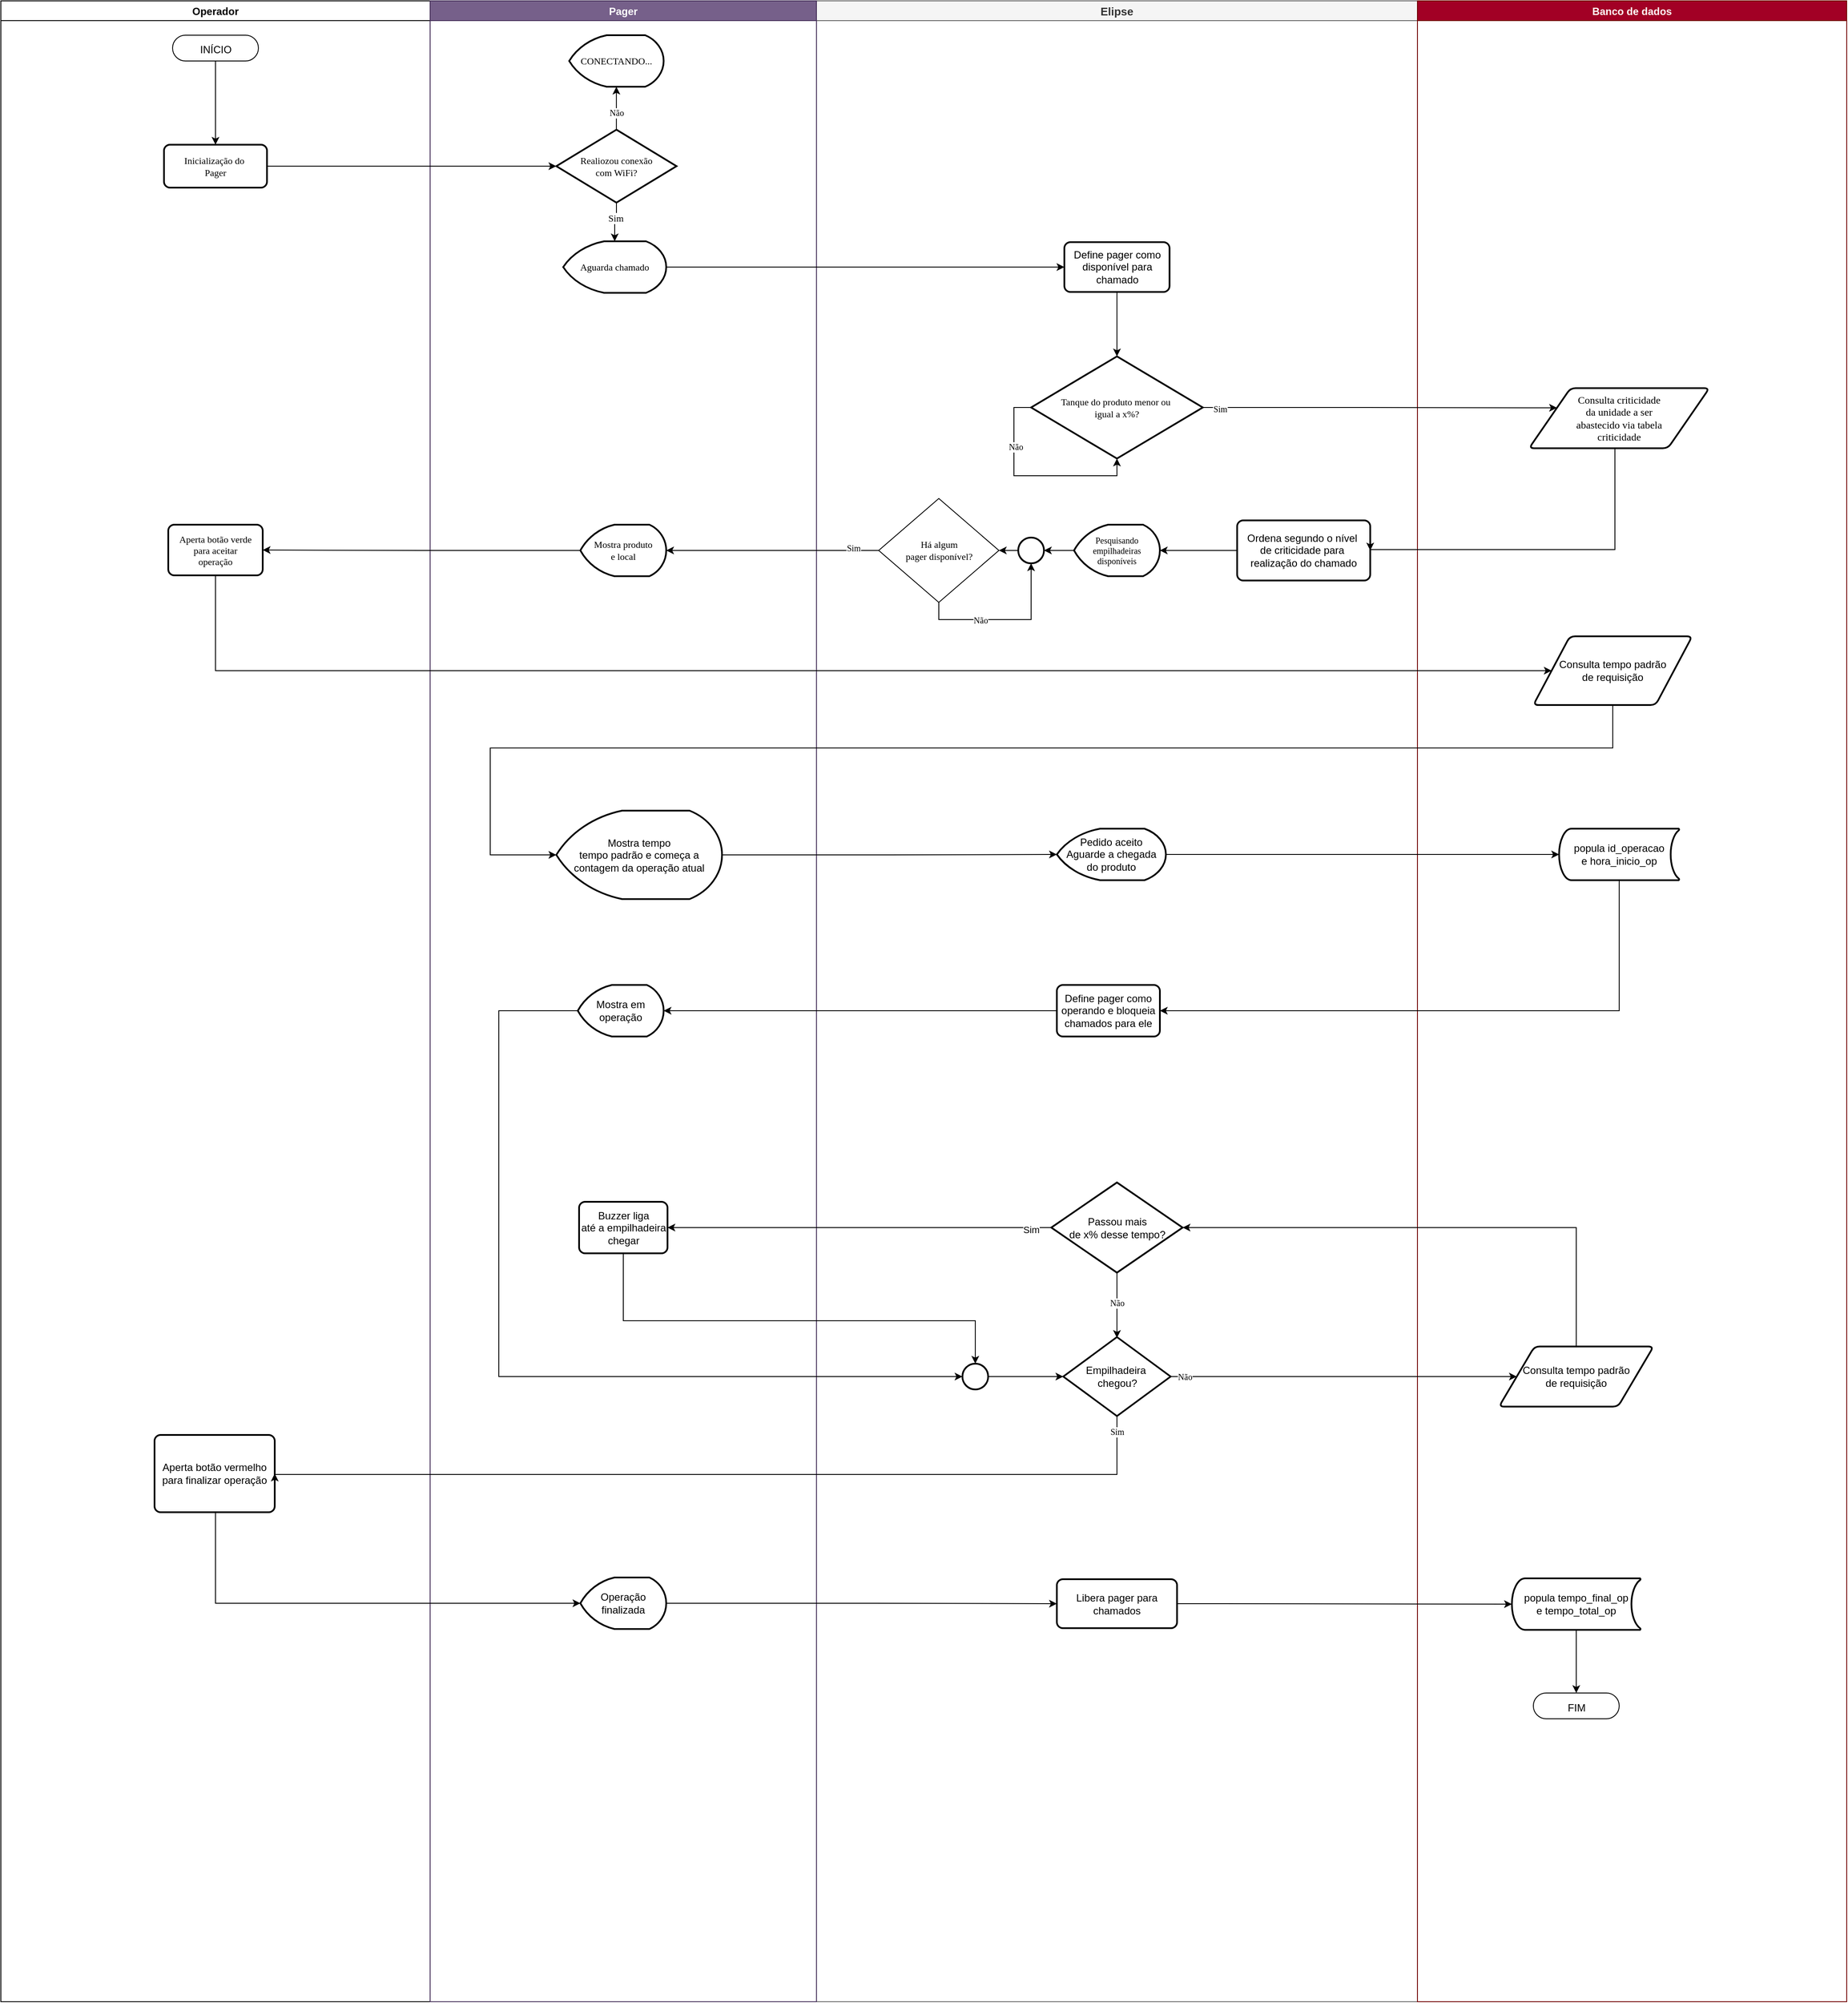 <mxfile version="20.2.4" type="device"><diagram id="C5RBs43oDa-KdzZeNtuy" name="Page-1"><mxGraphModel dx="3472" dy="1952" grid="1" gridSize="10" guides="1" tooltips="1" connect="1" arrows="1" fold="1" page="1" pageScale="1" pageWidth="1654" pageHeight="1169" math="0" shadow="0"><root><mxCell id="WIyWlLk6GJQsqaUBKTNV-0"/><mxCell id="WIyWlLk6GJQsqaUBKTNV-1" parent="WIyWlLk6GJQsqaUBKTNV-0"/><mxCell id="_cv4jqZ-8VD1wE39_pZX-53" value="Elipse" style="swimlane;fillColor=#f5f5f5;fontColor=#333333;strokeColor=#666666;resizable=1;fixedWidth=1;movable=0;fontSize=13;" parent="WIyWlLk6GJQsqaUBKTNV-1" vertex="1"><mxGeometry x="950" width="700" height="2330" as="geometry"/></mxCell><mxCell id="_cv4jqZ-8VD1wE39_pZX-84" value="Tanque do produto menor ou&amp;nbsp;&lt;br&gt;igual a x%?" style="strokeWidth=2;html=1;shape=mxgraph.flowchart.decision;whiteSpace=wrap;fontFamily=Verdana;fontSize=11;" parent="_cv4jqZ-8VD1wE39_pZX-53" vertex="1"><mxGeometry x="250" y="414" width="200" height="119" as="geometry"/></mxCell><mxCell id="nsGBpXfsjarQeDxXtJxV-6" value="Empilhadeira&amp;nbsp;&lt;br&gt;chegou?" style="strokeWidth=2;html=1;shape=mxgraph.flowchart.decision;whiteSpace=wrap;" parent="_cv4jqZ-8VD1wE39_pZX-53" vertex="1"><mxGeometry x="287.5" y="1556" width="125" height="92" as="geometry"/></mxCell><mxCell id="9jGPbKWwg85z3jc89KNh-104" style="edgeStyle=orthogonalEdgeStyle;rounded=0;orthogonalLoop=1;jettySize=auto;html=1;exitX=0.5;exitY=1;exitDx=0;exitDy=0;entryX=0.5;entryY=0;entryDx=0;entryDy=0;entryPerimeter=0;fontFamily=Verdana;fontSize=10;" parent="_cv4jqZ-8VD1wE39_pZX-53" source="nsGBpXfsjarQeDxXtJxV-58" target="_cv4jqZ-8VD1wE39_pZX-84" edge="1"><mxGeometry relative="1" as="geometry"/></mxCell><mxCell id="nsGBpXfsjarQeDxXtJxV-58" value="Define pager como disponível para chamado" style="rounded=1;whiteSpace=wrap;html=1;absoluteArcSize=1;arcSize=14;strokeWidth=2;" parent="_cv4jqZ-8VD1wE39_pZX-53" vertex="1"><mxGeometry x="288.75" y="281" width="122.5" height="58" as="geometry"/></mxCell><mxCell id="9jGPbKWwg85z3jc89KNh-111" style="edgeStyle=orthogonalEdgeStyle;rounded=0;orthogonalLoop=1;jettySize=auto;html=1;exitX=0;exitY=0.5;exitDx=0;exitDy=0;entryX=1;entryY=0.5;entryDx=0;entryDy=0;entryPerimeter=0;fontFamily=Verdana;fontSize=10;" parent="_cv4jqZ-8VD1wE39_pZX-53" source="nsGBpXfsjarQeDxXtJxV-70" target="9jGPbKWwg85z3jc89KNh-109" edge="1"><mxGeometry relative="1" as="geometry"/></mxCell><mxCell id="nsGBpXfsjarQeDxXtJxV-70" value="Ordena segundo o nível&amp;nbsp;&lt;br&gt;de criticidade para&amp;nbsp;&lt;br&gt;realização do chamado" style="rounded=1;whiteSpace=wrap;html=1;absoluteArcSize=1;arcSize=14;strokeWidth=2;" parent="_cv4jqZ-8VD1wE39_pZX-53" vertex="1"><mxGeometry x="490" y="605" width="155" height="70" as="geometry"/></mxCell><mxCell id="nsGBpXfsjarQeDxXtJxV-84" value="Define pager como operando e bloqueia chamados para ele" style="rounded=1;whiteSpace=wrap;html=1;absoluteArcSize=1;arcSize=14;strokeWidth=2;" parent="_cv4jqZ-8VD1wE39_pZX-53" vertex="1"><mxGeometry x="280" y="1146" width="120" height="60" as="geometry"/></mxCell><mxCell id="nsGBpXfsjarQeDxXtJxV-86" value="Pedido aceito&lt;br&gt;Aguarde a chegada&lt;br&gt;do produto" style="strokeWidth=2;html=1;shape=mxgraph.flowchart.display;whiteSpace=wrap;" parent="_cv4jqZ-8VD1wE39_pZX-53" vertex="1"><mxGeometry x="280" y="964" width="127" height="60" as="geometry"/></mxCell><mxCell id="nsGBpXfsjarQeDxXtJxV-87" style="edgeStyle=orthogonalEdgeStyle;rounded=0;orthogonalLoop=1;jettySize=auto;html=1;exitX=0.5;exitY=1;exitDx=0;exitDy=0;" parent="_cv4jqZ-8VD1wE39_pZX-53" source="nsGBpXfsjarQeDxXtJxV-84" target="nsGBpXfsjarQeDxXtJxV-84" edge="1"><mxGeometry relative="1" as="geometry"/></mxCell><mxCell id="nsGBpXfsjarQeDxXtJxV-115" value="Libera pager para chamados" style="rounded=1;whiteSpace=wrap;html=1;absoluteArcSize=1;arcSize=14;strokeWidth=2;" parent="_cv4jqZ-8VD1wE39_pZX-53" vertex="1"><mxGeometry x="280" y="1838" width="140" height="57" as="geometry"/></mxCell><mxCell id="9jGPbKWwg85z3jc89KNh-51" value="Passou mais&lt;br&gt;de x% desse tempo?" style="strokeWidth=2;html=1;shape=mxgraph.flowchart.decision;whiteSpace=wrap;" parent="_cv4jqZ-8VD1wE39_pZX-53" vertex="1"><mxGeometry x="273.5" y="1376" width="153" height="105" as="geometry"/></mxCell><mxCell id="9jGPbKWwg85z3jc89KNh-59" style="edgeStyle=orthogonalEdgeStyle;rounded=0;orthogonalLoop=1;jettySize=auto;html=1;" parent="_cv4jqZ-8VD1wE39_pZX-53" source="9jGPbKWwg85z3jc89KNh-58" target="nsGBpXfsjarQeDxXtJxV-6" edge="1"><mxGeometry relative="1" as="geometry"/></mxCell><mxCell id="9jGPbKWwg85z3jc89KNh-58" value="" style="strokeWidth=2;html=1;shape=mxgraph.flowchart.start_2;whiteSpace=wrap;fontFamily=Verdana;fontSize=11;" parent="_cv4jqZ-8VD1wE39_pZX-53" vertex="1"><mxGeometry x="170" y="1587" width="30" height="30" as="geometry"/></mxCell><mxCell id="_cv4jqZ-8VD1wE39_pZX-126" value="Há algum&lt;br&gt;pager disponível?" style="rhombus;whiteSpace=wrap;html=1;fontFamily=Verdana;fontSize=11;" parent="_cv4jqZ-8VD1wE39_pZX-53" vertex="1"><mxGeometry x="72.5" y="579.5" width="140" height="121" as="geometry"/></mxCell><mxCell id="9jGPbKWwg85z3jc89KNh-72" style="edgeStyle=orthogonalEdgeStyle;rounded=0;orthogonalLoop=1;jettySize=auto;html=1;exitX=0.5;exitY=1;exitDx=0;exitDy=0;fontFamily=Verdana;fontSize=10;entryX=0.5;entryY=1;entryDx=0;entryDy=0;entryPerimeter=0;" parent="_cv4jqZ-8VD1wE39_pZX-53" source="_cv4jqZ-8VD1wE39_pZX-126" target="S4mF249PQaO2sZuazcbd-0" edge="1"><mxGeometry relative="1" as="geometry"><mxPoint x="216" y="671" as="targetPoint"/></mxGeometry></mxCell><mxCell id="9jGPbKWwg85z3jc89KNh-73" value="Não" style="edgeLabel;html=1;align=center;verticalAlign=middle;resizable=0;points=[];fontSize=10;fontFamily=Verdana;" parent="9jGPbKWwg85z3jc89KNh-72" vertex="1" connectable="0"><mxGeometry x="-0.099" y="-1" relative="1" as="geometry"><mxPoint x="-19" y="-1" as="offset"/></mxGeometry></mxCell><mxCell id="9jGPbKWwg85z3jc89KNh-110" style="edgeStyle=orthogonalEdgeStyle;rounded=0;orthogonalLoop=1;jettySize=auto;html=1;exitX=0;exitY=0.5;exitDx=0;exitDy=0;exitPerimeter=0;fontFamily=Verdana;fontSize=10;entryX=1;entryY=0.5;entryDx=0;entryDy=0;entryPerimeter=0;" parent="_cv4jqZ-8VD1wE39_pZX-53" source="9jGPbKWwg85z3jc89KNh-109" target="S4mF249PQaO2sZuazcbd-0" edge="1"><mxGeometry relative="1" as="geometry"><mxPoint x="280" y="630" as="targetPoint"/></mxGeometry></mxCell><mxCell id="9jGPbKWwg85z3jc89KNh-109" value="Pesquisando&lt;br&gt;empilhadeiras&lt;br&gt;disponíveis" style="strokeWidth=2;html=1;shape=mxgraph.flowchart.display;whiteSpace=wrap;fontFamily=Verdana;fontSize=10;" parent="_cv4jqZ-8VD1wE39_pZX-53" vertex="1"><mxGeometry x="300" y="610" width="100" height="60" as="geometry"/></mxCell><mxCell id="9jGPbKWwg85z3jc89KNh-105" style="edgeStyle=orthogonalEdgeStyle;rounded=0;orthogonalLoop=1;jettySize=auto;html=1;exitX=0;exitY=0.5;exitDx=0;exitDy=0;exitPerimeter=0;fontFamily=Verdana;fontSize=10;entryX=0.5;entryY=1;entryDx=0;entryDy=0;entryPerimeter=0;" parent="_cv4jqZ-8VD1wE39_pZX-53" source="_cv4jqZ-8VD1wE39_pZX-84" edge="1" target="_cv4jqZ-8VD1wE39_pZX-84"><mxGeometry relative="1" as="geometry"><mxPoint x="350" y="520" as="targetPoint"/></mxGeometry></mxCell><mxCell id="9jGPbKWwg85z3jc89KNh-106" value="Não" style="edgeLabel;html=1;align=center;verticalAlign=middle;resizable=0;points=[];fontSize=10;fontFamily=Verdana;" parent="9jGPbKWwg85z3jc89KNh-105" vertex="1" connectable="0"><mxGeometry x="-0.611" y="2" relative="1" as="geometry"><mxPoint y="19" as="offset"/></mxGeometry></mxCell><mxCell id="S4mF249PQaO2sZuazcbd-0" value="" style="strokeWidth=2;html=1;shape=mxgraph.flowchart.start_2;whiteSpace=wrap;fontFamily=Verdana;fontSize=11;" vertex="1" parent="_cv4jqZ-8VD1wE39_pZX-53"><mxGeometry x="235" y="625" width="30" height="30" as="geometry"/></mxCell><mxCell id="S4mF249PQaO2sZuazcbd-2" style="edgeStyle=orthogonalEdgeStyle;rounded=0;orthogonalLoop=1;jettySize=auto;html=1;exitX=0;exitY=0.5;exitDx=0;exitDy=0;exitPerimeter=0;fontFamily=Verdana;fontSize=10;entryX=1;entryY=0.5;entryDx=0;entryDy=0;" edge="1" parent="_cv4jqZ-8VD1wE39_pZX-53" source="S4mF249PQaO2sZuazcbd-0" target="_cv4jqZ-8VD1wE39_pZX-126"><mxGeometry relative="1" as="geometry"><mxPoint x="235" y="660" as="sourcePoint"/><mxPoint x="220" y="639" as="targetPoint"/></mxGeometry></mxCell><mxCell id="9jGPbKWwg85z3jc89KNh-94" style="edgeStyle=orthogonalEdgeStyle;rounded=0;orthogonalLoop=1;jettySize=auto;html=1;exitX=0.5;exitY=1;exitDx=0;exitDy=0;exitPerimeter=0;fontFamily=Verdana;fontSize=10;" parent="_cv4jqZ-8VD1wE39_pZX-53" source="9jGPbKWwg85z3jc89KNh-51" edge="1"><mxGeometry relative="1" as="geometry"><Array as="points"/><mxPoint x="349.89" y="1517" as="sourcePoint"/><mxPoint x="350" y="1557" as="targetPoint"/></mxGeometry></mxCell><mxCell id="9jGPbKWwg85z3jc89KNh-95" value="Não" style="edgeLabel;html=1;align=center;verticalAlign=middle;resizable=0;points=[];fontSize=10;fontFamily=Verdana;" parent="9jGPbKWwg85z3jc89KNh-94" vertex="1" connectable="0"><mxGeometry x="-0.92" y="-1" relative="1" as="geometry"><mxPoint x="1" y="32" as="offset"/></mxGeometry></mxCell><mxCell id="_cv4jqZ-8VD1wE39_pZX-54" value="Operador" style="swimlane;startSize=23;movable=0;resizable=1;" parent="WIyWlLk6GJQsqaUBKTNV-1" vertex="1"><mxGeometry width="500" height="2330" as="geometry"/></mxCell><mxCell id="_cv4jqZ-8VD1wE39_pZX-101" style="edgeStyle=orthogonalEdgeStyle;rounded=0;orthogonalLoop=1;jettySize=auto;html=1;entryX=0.5;entryY=0;entryDx=0;entryDy=0;fontFamily=Verdana;fontSize=11;" parent="_cv4jqZ-8VD1wE39_pZX-54" source="_cv4jqZ-8VD1wE39_pZX-59" target="_cv4jqZ-8VD1wE39_pZX-100" edge="1"><mxGeometry relative="1" as="geometry"/></mxCell><mxCell id="_cv4jqZ-8VD1wE39_pZX-59" value="&lt;span style=&quot;font-size: 12px&quot;&gt;INÍCIO&lt;/span&gt;" style="html=1;dashed=0;whitespace=wrap;shape=mxgraph.dfd.start;fontSize=16;" parent="_cv4jqZ-8VD1wE39_pZX-54" vertex="1"><mxGeometry x="200" y="40" width="100" height="30" as="geometry"/></mxCell><mxCell id="_cv4jqZ-8VD1wE39_pZX-100" value="Inicialização do&amp;nbsp;&lt;br&gt;Pager" style="rounded=1;whiteSpace=wrap;html=1;absoluteArcSize=1;arcSize=14;strokeWidth=2;fontFamily=Verdana;fontSize=11;" parent="_cv4jqZ-8VD1wE39_pZX-54" vertex="1"><mxGeometry x="190" y="167.5" width="120" height="50" as="geometry"/></mxCell><mxCell id="_cv4jqZ-8VD1wE39_pZX-136" value="Aperta botão verde&lt;br&gt;para aceitar&lt;br&gt;operação" style="rounded=1;whiteSpace=wrap;html=1;absoluteArcSize=1;arcSize=14;strokeWidth=2;fontFamily=Verdana;fontSize=11;" parent="_cv4jqZ-8VD1wE39_pZX-54" vertex="1"><mxGeometry x="195" y="610" width="110" height="59" as="geometry"/></mxCell><mxCell id="nsGBpXfsjarQeDxXtJxV-14" value="Aperta botão vermelho para finalizar operação" style="rounded=1;whiteSpace=wrap;html=1;absoluteArcSize=1;arcSize=14;strokeWidth=2;" parent="_cv4jqZ-8VD1wE39_pZX-54" vertex="1"><mxGeometry x="179" y="1670" width="140" height="90" as="geometry"/></mxCell><mxCell id="_cv4jqZ-8VD1wE39_pZX-69" value="Pager" style="swimlane;startSize=23;fillColor=#76608a;strokeColor=#432D57;fontColor=#ffffff;movable=0;resizable=1;" parent="WIyWlLk6GJQsqaUBKTNV-1" vertex="1"><mxGeometry x="500" width="450" height="2330" as="geometry"/></mxCell><mxCell id="_cv4jqZ-8VD1wE39_pZX-111" style="edgeStyle=orthogonalEdgeStyle;rounded=0;orthogonalLoop=1;jettySize=auto;html=1;entryX=0.5;entryY=0;entryDx=0;entryDy=0;entryPerimeter=0;fontFamily=Verdana;fontSize=11;" parent="_cv4jqZ-8VD1wE39_pZX-69" source="_cv4jqZ-8VD1wE39_pZX-103" target="_cv4jqZ-8VD1wE39_pZX-107" edge="1"><mxGeometry relative="1" as="geometry"><mxPoint x="217" y="280" as="targetPoint"/></mxGeometry></mxCell><mxCell id="_cv4jqZ-8VD1wE39_pZX-112" value="Sim" style="edgeLabel;html=1;align=center;verticalAlign=middle;resizable=0;points=[];fontSize=11;fontFamily=Verdana;" parent="_cv4jqZ-8VD1wE39_pZX-111" vertex="1" connectable="0"><mxGeometry x="-0.257" y="-1" relative="1" as="geometry"><mxPoint as="offset"/></mxGeometry></mxCell><mxCell id="_cv4jqZ-8VD1wE39_pZX-103" value="Realiozou conexão&lt;br&gt;com WiFi?" style="strokeWidth=2;html=1;shape=mxgraph.flowchart.decision;whiteSpace=wrap;fontFamily=Verdana;fontSize=11;" parent="_cv4jqZ-8VD1wE39_pZX-69" vertex="1"><mxGeometry x="147" y="150" width="140" height="85" as="geometry"/></mxCell><mxCell id="_cv4jqZ-8VD1wE39_pZX-102" value="CONECTANDO..." style="strokeWidth=2;html=1;shape=mxgraph.flowchart.display;whiteSpace=wrap;fontFamily=Verdana;fontSize=11;" parent="_cv4jqZ-8VD1wE39_pZX-69" vertex="1"><mxGeometry x="162" y="40" width="110" height="60" as="geometry"/></mxCell><mxCell id="_cv4jqZ-8VD1wE39_pZX-107" value="Aguarda chamado" style="strokeWidth=2;html=1;shape=mxgraph.flowchart.display;whiteSpace=wrap;fontFamily=Verdana;fontSize=11;" parent="_cv4jqZ-8VD1wE39_pZX-69" vertex="1"><mxGeometry x="155" y="280" width="120" height="60" as="geometry"/></mxCell><mxCell id="_cv4jqZ-8VD1wE39_pZX-132" value="Mostra produto&lt;br&gt;e local" style="strokeWidth=2;html=1;shape=mxgraph.flowchart.display;whiteSpace=wrap;fontFamily=Verdana;fontSize=11;" parent="_cv4jqZ-8VD1wE39_pZX-69" vertex="1"><mxGeometry x="175" y="610" width="100" height="60" as="geometry"/></mxCell><mxCell id="nsGBpXfsjarQeDxXtJxV-31" value="Operação&lt;br&gt;finalizada" style="strokeWidth=2;html=1;shape=mxgraph.flowchart.display;whiteSpace=wrap;" parent="_cv4jqZ-8VD1wE39_pZX-69" vertex="1"><mxGeometry x="175" y="1836" width="100" height="60" as="geometry"/></mxCell><mxCell id="nsGBpXfsjarQeDxXtJxV-34" value="Mostra tempo&lt;br&gt;tempo padrão e começa a contagem da operação atual" style="strokeWidth=2;html=1;shape=mxgraph.flowchart.display;whiteSpace=wrap;" parent="_cv4jqZ-8VD1wE39_pZX-69" vertex="1"><mxGeometry x="147" y="943" width="193" height="103" as="geometry"/></mxCell><mxCell id="nsGBpXfsjarQeDxXtJxV-82" value="Mostra em operação" style="strokeWidth=2;html=1;shape=mxgraph.flowchart.display;whiteSpace=wrap;" parent="_cv4jqZ-8VD1wE39_pZX-69" vertex="1"><mxGeometry x="172" y="1146" width="100" height="60" as="geometry"/></mxCell><mxCell id="9jGPbKWwg85z3jc89KNh-54" value="Buzzer liga&lt;br&gt;até a empilhadeira&lt;br&gt;chegar" style="rounded=1;whiteSpace=wrap;html=1;absoluteArcSize=1;arcSize=14;strokeWidth=2;" parent="_cv4jqZ-8VD1wE39_pZX-69" vertex="1"><mxGeometry x="173.5" y="1398.5" width="103" height="60" as="geometry"/></mxCell><mxCell id="9jGPbKWwg85z3jc89KNh-101" style="edgeStyle=orthogonalEdgeStyle;rounded=0;orthogonalLoop=1;jettySize=auto;html=1;exitX=0.5;exitY=0;exitDx=0;exitDy=0;exitPerimeter=0;entryX=0.5;entryY=1;entryDx=0;entryDy=0;entryPerimeter=0;fontFamily=Verdana;fontSize=10;" parent="_cv4jqZ-8VD1wE39_pZX-69" edge="1"><mxGeometry relative="1" as="geometry"><mxPoint x="216.94" y="150" as="sourcePoint"/><mxPoint x="216.94" y="100" as="targetPoint"/></mxGeometry></mxCell><mxCell id="9jGPbKWwg85z3jc89KNh-108" value="Não" style="edgeLabel;html=1;align=center;verticalAlign=middle;resizable=0;points=[];fontSize=10;fontFamily=Verdana;" parent="9jGPbKWwg85z3jc89KNh-101" vertex="1" connectable="0"><mxGeometry x="-0.427" relative="1" as="geometry"><mxPoint y="-6" as="offset"/></mxGeometry></mxCell><mxCell id="_cv4jqZ-8VD1wE39_pZX-104" style="edgeStyle=orthogonalEdgeStyle;rounded=0;orthogonalLoop=1;jettySize=auto;html=1;entryX=0;entryY=0.5;entryDx=0;entryDy=0;entryPerimeter=0;fontFamily=Verdana;fontSize=11;" parent="WIyWlLk6GJQsqaUBKTNV-1" source="_cv4jqZ-8VD1wE39_pZX-100" target="_cv4jqZ-8VD1wE39_pZX-103" edge="1"><mxGeometry relative="1" as="geometry"/></mxCell><mxCell id="_cv4jqZ-8VD1wE39_pZX-137" style="edgeStyle=orthogonalEdgeStyle;rounded=0;orthogonalLoop=1;jettySize=auto;html=1;entryX=1;entryY=0.5;entryDx=0;entryDy=0;fontFamily=Verdana;fontSize=11;" parent="WIyWlLk6GJQsqaUBKTNV-1" source="_cv4jqZ-8VD1wE39_pZX-132" target="_cv4jqZ-8VD1wE39_pZX-136" edge="1"><mxGeometry relative="1" as="geometry"/></mxCell><mxCell id="nsGBpXfsjarQeDxXtJxV-32" style="edgeStyle=orthogonalEdgeStyle;rounded=0;orthogonalLoop=1;jettySize=auto;html=1;entryX=0;entryY=0.5;entryDx=0;entryDy=0;entryPerimeter=0;" parent="WIyWlLk6GJQsqaUBKTNV-1" source="nsGBpXfsjarQeDxXtJxV-14" target="nsGBpXfsjarQeDxXtJxV-31" edge="1"><mxGeometry relative="1" as="geometry"><Array as="points"><mxPoint x="250" y="1866"/></Array></mxGeometry></mxCell><mxCell id="nsGBpXfsjarQeDxXtJxV-56" value="Banco de dados" style="swimlane;fillColor=#a20025;fontColor=#ffffff;strokeColor=#6F0000;movable=0;" parent="WIyWlLk6GJQsqaUBKTNV-1" vertex="1"><mxGeometry x="1650" width="500" height="2330" as="geometry"/></mxCell><mxCell id="nsGBpXfsjarQeDxXtJxV-67" value="&lt;font style=&quot;line-height: 0.7;&quot; face=&quot;Verdana&quot;&gt;Consulta criticidade&lt;br&gt;da unidade a ser&lt;br&gt;abastecido via tabela&lt;br&gt;criticidade&lt;br&gt;&lt;/font&gt;" style="shape=parallelogram;html=1;strokeWidth=2;perimeter=parallelogramPerimeter;whiteSpace=wrap;rounded=1;arcSize=12;size=0.23;" parent="nsGBpXfsjarQeDxXtJxV-56" vertex="1"><mxGeometry x="130" y="451" width="210" height="70" as="geometry"/></mxCell><mxCell id="nsGBpXfsjarQeDxXtJxV-90" value="popula id_operacao&lt;br&gt;e hora_inicio_op" style="strokeWidth=2;html=1;shape=mxgraph.flowchart.stored_data;whiteSpace=wrap;" parent="nsGBpXfsjarQeDxXtJxV-56" vertex="1"><mxGeometry x="165" y="964" width="140" height="60" as="geometry"/></mxCell><mxCell id="nsGBpXfsjarQeDxXtJxV-25" value="popula tempo_final_op&lt;br&gt;e tempo_total_op" style="strokeWidth=2;html=1;shape=mxgraph.flowchart.stored_data;whiteSpace=wrap;" parent="nsGBpXfsjarQeDxXtJxV-56" vertex="1"><mxGeometry x="110" y="1837" width="150" height="60" as="geometry"/></mxCell><mxCell id="nsGBpXfsjarQeDxXtJxV-27" value="&lt;span style=&quot;font-size: 12px&quot;&gt;FIM&lt;/span&gt;" style="html=1;dashed=0;whitespace=wrap;shape=mxgraph.dfd.start;fontSize=16;" parent="nsGBpXfsjarQeDxXtJxV-56" vertex="1"><mxGeometry x="135" y="1970.5" width="100" height="30" as="geometry"/></mxCell><mxCell id="nsGBpXfsjarQeDxXtJxV-29" style="edgeStyle=orthogonalEdgeStyle;rounded=0;orthogonalLoop=1;jettySize=auto;html=1;entryX=0.5;entryY=0.5;entryDx=0;entryDy=-15.0;entryPerimeter=0;" parent="nsGBpXfsjarQeDxXtJxV-56" source="nsGBpXfsjarQeDxXtJxV-25" target="nsGBpXfsjarQeDxXtJxV-27" edge="1"><mxGeometry relative="1" as="geometry"/></mxCell><mxCell id="9jGPbKWwg85z3jc89KNh-48" value="Consulta tempo padrão&lt;br&gt;de requisição" style="shape=parallelogram;html=1;strokeWidth=2;perimeter=parallelogramPerimeter;whiteSpace=wrap;rounded=1;arcSize=12;size=0.23;" parent="nsGBpXfsjarQeDxXtJxV-56" vertex="1"><mxGeometry x="95" y="1567" width="180" height="70" as="geometry"/></mxCell><mxCell id="S4mF249PQaO2sZuazcbd-9" value="&lt;font style=&quot;line-height: 0.7;&quot; face=&quot;Verdana&quot;&gt;&lt;span style=&quot;font-family: Helvetica;&quot;&gt;Consulta tempo padrão&lt;/span&gt;&lt;br style=&quot;font-family: Helvetica;&quot;&gt;&lt;span style=&quot;font-family: Helvetica;&quot;&gt;de requisição&lt;/span&gt;&lt;br&gt;&lt;/font&gt;" style="shape=parallelogram;html=1;strokeWidth=2;perimeter=parallelogramPerimeter;whiteSpace=wrap;rounded=1;arcSize=12;size=0.23;" vertex="1" parent="nsGBpXfsjarQeDxXtJxV-56"><mxGeometry x="135" y="740" width="185" height="80" as="geometry"/></mxCell><mxCell id="nsGBpXfsjarQeDxXtJxV-71" style="edgeStyle=orthogonalEdgeStyle;rounded=0;orthogonalLoop=1;jettySize=auto;html=1;entryX=1;entryY=0.5;entryDx=0;entryDy=0;" parent="WIyWlLk6GJQsqaUBKTNV-1" source="nsGBpXfsjarQeDxXtJxV-67" target="nsGBpXfsjarQeDxXtJxV-70" edge="1"><mxGeometry relative="1" as="geometry"><Array as="points"><mxPoint x="1880" y="639"/></Array></mxGeometry></mxCell><mxCell id="nsGBpXfsjarQeDxXtJxV-94" style="edgeStyle=orthogonalEdgeStyle;rounded=0;orthogonalLoop=1;jettySize=auto;html=1;exitX=0;exitY=0.5;exitDx=0;exitDy=0;entryX=1;entryY=0.5;entryDx=0;entryDy=0;entryPerimeter=0;" parent="WIyWlLk6GJQsqaUBKTNV-1" source="nsGBpXfsjarQeDxXtJxV-84" target="nsGBpXfsjarQeDxXtJxV-82" edge="1"><mxGeometry relative="1" as="geometry"/></mxCell><mxCell id="nsGBpXfsjarQeDxXtJxV-111" style="edgeStyle=orthogonalEdgeStyle;rounded=0;orthogonalLoop=1;jettySize=auto;html=1;exitX=1;exitY=0.5;exitDx=0;exitDy=0;exitPerimeter=0;entryX=0;entryY=0.5;entryDx=0;entryDy=0;entryPerimeter=0;" parent="WIyWlLk6GJQsqaUBKTNV-1" source="nsGBpXfsjarQeDxXtJxV-86" target="nsGBpXfsjarQeDxXtJxV-90" edge="1"><mxGeometry relative="1" as="geometry"/></mxCell><mxCell id="nsGBpXfsjarQeDxXtJxV-112" style="edgeStyle=orthogonalEdgeStyle;rounded=0;orthogonalLoop=1;jettySize=auto;html=1;exitX=0.5;exitY=1;exitDx=0;exitDy=0;entryX=0;entryY=0.5;entryDx=0;entryDy=0;" parent="WIyWlLk6GJQsqaUBKTNV-1" source="_cv4jqZ-8VD1wE39_pZX-136" target="S4mF249PQaO2sZuazcbd-9" edge="1"><mxGeometry relative="1" as="geometry"><mxPoint x="1215" y="879" as="targetPoint"/><Array as="points"><mxPoint x="250" y="780"/></Array></mxGeometry></mxCell><mxCell id="nsGBpXfsjarQeDxXtJxV-116" style="edgeStyle=orthogonalEdgeStyle;rounded=0;orthogonalLoop=1;jettySize=auto;html=1;exitX=1;exitY=0.5;exitDx=0;exitDy=0;exitPerimeter=0;entryX=0;entryY=0.5;entryDx=0;entryDy=0;" parent="WIyWlLk6GJQsqaUBKTNV-1" source="nsGBpXfsjarQeDxXtJxV-31" target="nsGBpXfsjarQeDxXtJxV-115" edge="1"><mxGeometry relative="1" as="geometry"/></mxCell><mxCell id="9jGPbKWwg85z3jc89KNh-62" style="edgeStyle=orthogonalEdgeStyle;rounded=0;orthogonalLoop=1;jettySize=auto;html=1;exitX=0;exitY=0.5;exitDx=0;exitDy=0;exitPerimeter=0;entryX=0;entryY=0.5;entryDx=0;entryDy=0;entryPerimeter=0;" parent="WIyWlLk6GJQsqaUBKTNV-1" source="nsGBpXfsjarQeDxXtJxV-82" target="9jGPbKWwg85z3jc89KNh-58" edge="1"><mxGeometry relative="1" as="geometry"><Array as="points"><mxPoint x="580" y="1176"/><mxPoint x="580" y="1602"/></Array></mxGeometry></mxCell><mxCell id="9jGPbKWwg85z3jc89KNh-65" style="edgeStyle=orthogonalEdgeStyle;rounded=0;orthogonalLoop=1;jettySize=auto;html=1;exitX=1;exitY=0.5;exitDx=0;exitDy=0;exitPerimeter=0;entryX=0;entryY=0.5;entryDx=0;entryDy=0;fontFamily=Verdana;fontSize=69;" parent="WIyWlLk6GJQsqaUBKTNV-1" source="_cv4jqZ-8VD1wE39_pZX-107" target="nsGBpXfsjarQeDxXtJxV-58" edge="1"><mxGeometry relative="1" as="geometry"><mxPoint x="732" y="295" as="sourcePoint"/></mxGeometry></mxCell><mxCell id="9jGPbKWwg85z3jc89KNh-69" style="edgeStyle=orthogonalEdgeStyle;rounded=0;orthogonalLoop=1;jettySize=auto;html=1;exitX=1;exitY=0.5;exitDx=0;exitDy=0;exitPerimeter=0;entryX=0;entryY=0.25;entryDx=0;entryDy=0;fontFamily=Verdana;fontSize=10;" parent="WIyWlLk6GJQsqaUBKTNV-1" source="_cv4jqZ-8VD1wE39_pZX-84" target="nsGBpXfsjarQeDxXtJxV-67" edge="1"><mxGeometry relative="1" as="geometry"><mxPoint x="1366.75" y="474" as="sourcePoint"/></mxGeometry></mxCell><mxCell id="9jGPbKWwg85z3jc89KNh-103" value="Sim" style="edgeLabel;html=1;align=center;verticalAlign=middle;resizable=0;points=[];fontSize=10;fontFamily=Verdana;" parent="9jGPbKWwg85z3jc89KNh-69" vertex="1" connectable="0"><mxGeometry x="-0.906" y="-1" relative="1" as="geometry"><mxPoint as="offset"/></mxGeometry></mxCell><mxCell id="9jGPbKWwg85z3jc89KNh-71" style="edgeStyle=orthogonalEdgeStyle;rounded=0;orthogonalLoop=1;jettySize=auto;html=1;exitX=0;exitY=0.5;exitDx=0;exitDy=0;entryX=1;entryY=0.5;entryDx=0;entryDy=0;entryPerimeter=0;fontFamily=Verdana;fontSize=10;" parent="WIyWlLk6GJQsqaUBKTNV-1" source="_cv4jqZ-8VD1wE39_pZX-126" target="_cv4jqZ-8VD1wE39_pZX-132" edge="1"><mxGeometry relative="1" as="geometry"/></mxCell><mxCell id="9jGPbKWwg85z3jc89KNh-74" value="Sim" style="edgeLabel;html=1;align=center;verticalAlign=middle;resizable=0;points=[];fontSize=10;fontFamily=Verdana;" parent="9jGPbKWwg85z3jc89KNh-71" vertex="1" connectable="0"><mxGeometry x="-0.763" y="-3" relative="1" as="geometry"><mxPoint as="offset"/></mxGeometry></mxCell><mxCell id="9jGPbKWwg85z3jc89KNh-87" style="edgeStyle=orthogonalEdgeStyle;rounded=0;orthogonalLoop=1;jettySize=auto;html=1;exitX=0.5;exitY=1;exitDx=0;exitDy=0;exitPerimeter=0;entryX=1;entryY=0.5;entryDx=0;entryDy=0;fontFamily=Verdana;fontSize=10;" parent="WIyWlLk6GJQsqaUBKTNV-1" source="nsGBpXfsjarQeDxXtJxV-6" target="nsGBpXfsjarQeDxXtJxV-14" edge="1"><mxGeometry relative="1" as="geometry"><Array as="points"><mxPoint x="1282" y="1716"/><mxPoint x="330" y="1716"/></Array></mxGeometry></mxCell><mxCell id="9jGPbKWwg85z3jc89KNh-88" value="Sim" style="edgeLabel;html=1;align=center;verticalAlign=middle;resizable=0;points=[];fontSize=10;fontFamily=Verdana;" parent="9jGPbKWwg85z3jc89KNh-87" vertex="1" connectable="0"><mxGeometry x="-0.914" y="1" relative="1" as="geometry"><mxPoint x="-1" y="-27" as="offset"/></mxGeometry></mxCell><mxCell id="9jGPbKWwg85z3jc89KNh-89" style="edgeStyle=orthogonalEdgeStyle;rounded=0;orthogonalLoop=1;jettySize=auto;html=1;exitX=1;exitY=0.5;exitDx=0;exitDy=0;exitPerimeter=0;fontFamily=Verdana;fontSize=10;" parent="WIyWlLk6GJQsqaUBKTNV-1" source="nsGBpXfsjarQeDxXtJxV-6" target="9jGPbKWwg85z3jc89KNh-48" edge="1"><mxGeometry relative="1" as="geometry"/></mxCell><mxCell id="9jGPbKWwg85z3jc89KNh-90" value="Não" style="edgeLabel;html=1;align=center;verticalAlign=middle;resizable=0;points=[];fontSize=10;fontFamily=Verdana;" parent="9jGPbKWwg85z3jc89KNh-89" vertex="1" connectable="0"><mxGeometry x="-0.912" relative="1" as="geometry"><mxPoint x="-1" as="offset"/></mxGeometry></mxCell><mxCell id="9jGPbKWwg85z3jc89KNh-55" style="edgeStyle=orthogonalEdgeStyle;rounded=0;orthogonalLoop=1;jettySize=auto;html=1;" parent="WIyWlLk6GJQsqaUBKTNV-1" source="9jGPbKWwg85z3jc89KNh-51" target="9jGPbKWwg85z3jc89KNh-54" edge="1"><mxGeometry relative="1" as="geometry"/></mxCell><mxCell id="9jGPbKWwg85z3jc89KNh-56" value="Sim" style="edgeLabel;html=1;align=center;verticalAlign=middle;resizable=0;points=[];" parent="9jGPbKWwg85z3jc89KNh-55" vertex="1" connectable="0"><mxGeometry x="-0.89" y="2" relative="1" as="geometry"><mxPoint x="1" as="offset"/></mxGeometry></mxCell><mxCell id="9jGPbKWwg85z3jc89KNh-92" style="edgeStyle=orthogonalEdgeStyle;rounded=0;orthogonalLoop=1;jettySize=auto;html=1;exitX=0.5;exitY=0;exitDx=0;exitDy=0;entryX=1;entryY=0.5;entryDx=0;entryDy=0;entryPerimeter=0;fontFamily=Verdana;fontSize=10;" parent="WIyWlLk6GJQsqaUBKTNV-1" source="9jGPbKWwg85z3jc89KNh-48" target="9jGPbKWwg85z3jc89KNh-51" edge="1"><mxGeometry relative="1" as="geometry"/></mxCell><mxCell id="9jGPbKWwg85z3jc89KNh-96" style="edgeStyle=orthogonalEdgeStyle;rounded=0;orthogonalLoop=1;jettySize=auto;html=1;exitX=1;exitY=0.5;exitDx=0;exitDy=0;fontFamily=Verdana;fontSize=10;entryX=0;entryY=0.5;entryDx=0;entryDy=0;entryPerimeter=0;" parent="WIyWlLk6GJQsqaUBKTNV-1" source="nsGBpXfsjarQeDxXtJxV-115" target="nsGBpXfsjarQeDxXtJxV-25" edge="1"><mxGeometry relative="1" as="geometry"><Array as="points"><mxPoint x="1420" y="1867"/><mxPoint x="1420" y="1867"/></Array></mxGeometry></mxCell><mxCell id="S4mF249PQaO2sZuazcbd-6" style="edgeStyle=orthogonalEdgeStyle;rounded=0;orthogonalLoop=1;jettySize=auto;html=1;exitX=0.5;exitY=1;exitDx=0;exitDy=0;exitPerimeter=0;entryX=1;entryY=0.5;entryDx=0;entryDy=0;" edge="1" parent="WIyWlLk6GJQsqaUBKTNV-1" source="nsGBpXfsjarQeDxXtJxV-90" target="nsGBpXfsjarQeDxXtJxV-84"><mxGeometry relative="1" as="geometry"><mxPoint x="1460" y="1127.0" as="sourcePoint"/><mxPoint x="1918" y="1127.0" as="targetPoint"/></mxGeometry></mxCell><mxCell id="S4mF249PQaO2sZuazcbd-7" style="edgeStyle=orthogonalEdgeStyle;rounded=0;orthogonalLoop=1;jettySize=auto;html=1;exitX=0.5;exitY=1;exitDx=0;exitDy=0;entryX=0.5;entryY=0;entryDx=0;entryDy=0;entryPerimeter=0;" edge="1" parent="WIyWlLk6GJQsqaUBKTNV-1" source="9jGPbKWwg85z3jc89KNh-54" target="9jGPbKWwg85z3jc89KNh-58"><mxGeometry relative="1" as="geometry"><Array as="points"><mxPoint x="725" y="1537"/><mxPoint x="1135" y="1537"/></Array><mxPoint x="682" y="1186" as="sourcePoint"/><mxPoint x="1130" y="1612" as="targetPoint"/></mxGeometry></mxCell><mxCell id="S4mF249PQaO2sZuazcbd-8" style="edgeStyle=orthogonalEdgeStyle;rounded=0;orthogonalLoop=1;jettySize=auto;html=1;exitX=1;exitY=0.5;exitDx=0;exitDy=0;exitPerimeter=0;entryX=0;entryY=0.5;entryDx=0;entryDy=0;entryPerimeter=0;" edge="1" parent="WIyWlLk6GJQsqaUBKTNV-1" source="nsGBpXfsjarQeDxXtJxV-34" target="nsGBpXfsjarQeDxXtJxV-86"><mxGeometry relative="1" as="geometry"><mxPoint x="840.5" y="997.5" as="sourcePoint"/><mxPoint x="1230" y="994" as="targetPoint"/></mxGeometry></mxCell><mxCell id="S4mF249PQaO2sZuazcbd-10" style="edgeStyle=orthogonalEdgeStyle;rounded=0;orthogonalLoop=1;jettySize=auto;html=1;exitX=0.5;exitY=1;exitDx=0;exitDy=0;entryX=0;entryY=0.5;entryDx=0;entryDy=0;entryPerimeter=0;" edge="1" parent="WIyWlLk6GJQsqaUBKTNV-1" source="S4mF249PQaO2sZuazcbd-9" target="nsGBpXfsjarQeDxXtJxV-34"><mxGeometry relative="1" as="geometry"><mxPoint x="200" y="820" as="sourcePoint"/><mxPoint x="1756.275" y="931" as="targetPoint"/><Array as="points"><mxPoint x="1877" y="870"/><mxPoint x="570" y="870"/><mxPoint x="570" y="994"/></Array></mxGeometry></mxCell></root></mxGraphModel></diagram></mxfile>